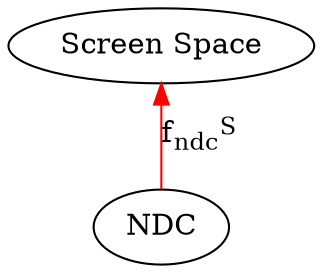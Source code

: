 digraph {
    rankdir="BT"
    "NDC" -> "Screen Space" [label=<f<SUB>ndc</SUB><SUP>S</SUP>> color="red"];
}